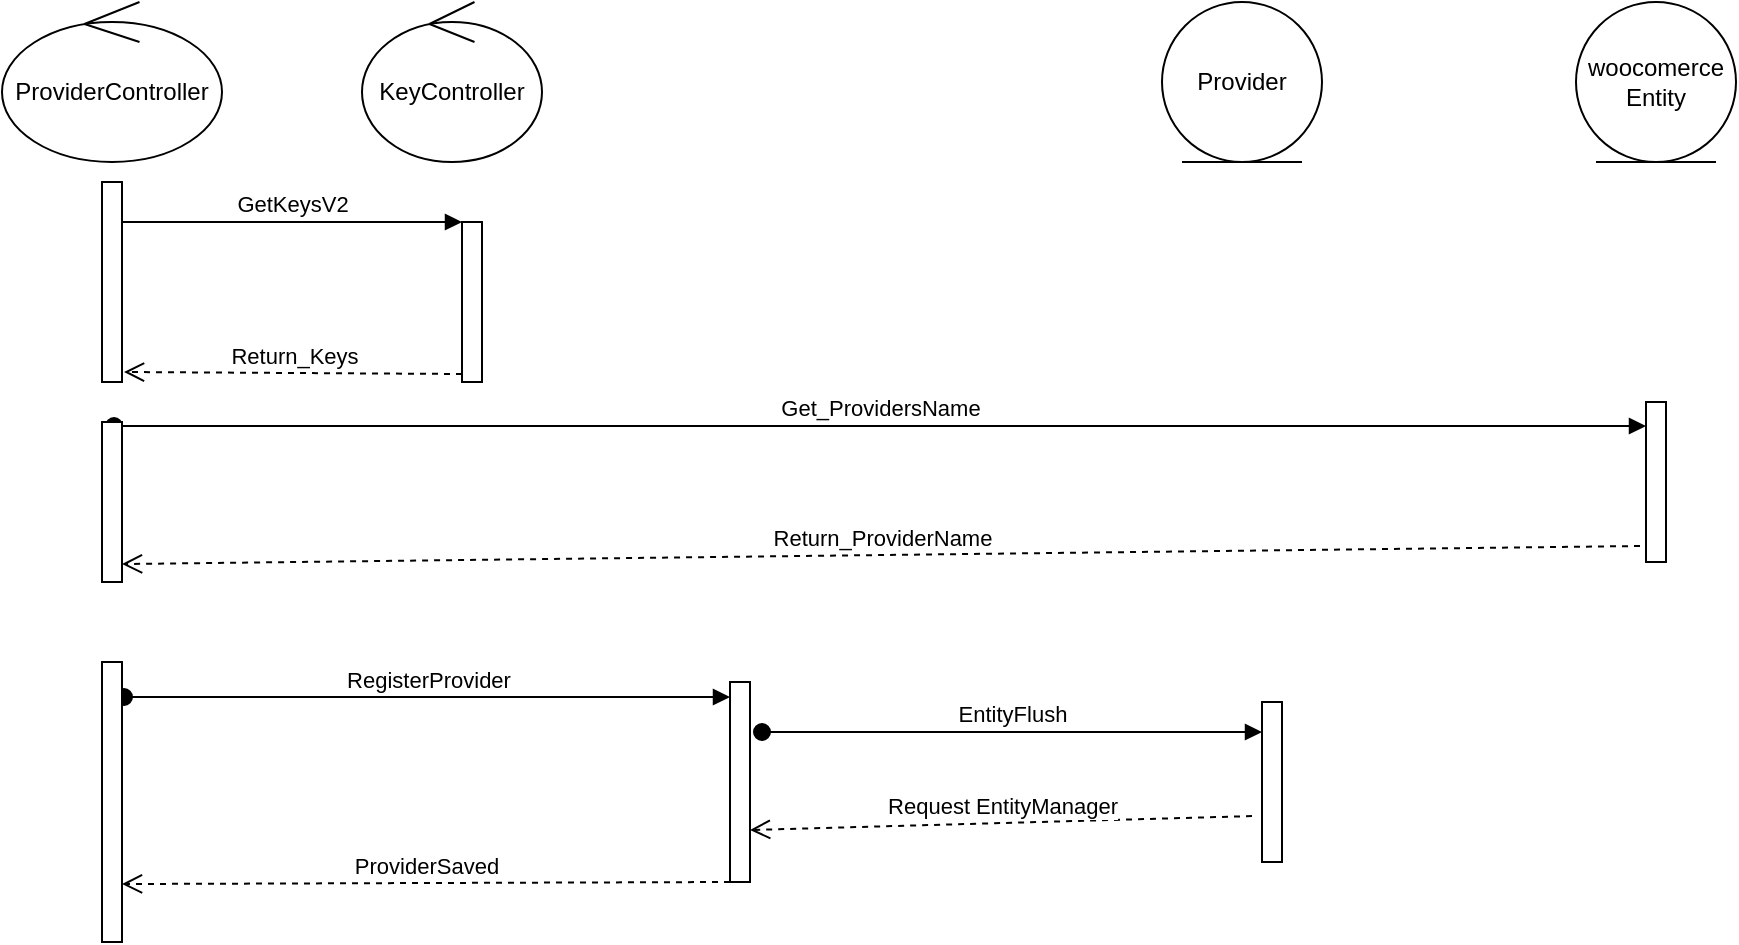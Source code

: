<mxfile>
    <diagram id="u7HuUBC3y9D_ZB9oSSP5" name="Página-1">
        <mxGraphModel dx="1172" dy="800" grid="1" gridSize="10" guides="1" tooltips="1" connect="1" arrows="1" fold="1" page="1" pageScale="1" pageWidth="827" pageHeight="1169" math="0" shadow="0">
            <root>
                <mxCell id="0"/>
                <mxCell id="1" parent="0"/>
                <mxCell id="2" value="ProviderController" style="ellipse;shape=umlControl;whiteSpace=wrap;html=1;" parent="1" vertex="1">
                    <mxGeometry x="40" y="40" width="110" height="80" as="geometry"/>
                </mxCell>
                <mxCell id="3" value="woocomerce Entity" style="ellipse;shape=umlEntity;whiteSpace=wrap;html=1;" parent="1" vertex="1">
                    <mxGeometry x="827" y="40" width="80" height="80" as="geometry"/>
                </mxCell>
                <mxCell id="4" value="KeyController" style="ellipse;shape=umlControl;whiteSpace=wrap;html=1;" parent="1" vertex="1">
                    <mxGeometry x="220" y="40" width="90" height="80" as="geometry"/>
                </mxCell>
                <mxCell id="5" value="" style="html=1;points=[];perimeter=orthogonalPerimeter;" parent="1" vertex="1">
                    <mxGeometry x="90" y="130" width="10" height="100" as="geometry"/>
                </mxCell>
                <mxCell id="6" value="" style="html=1;points=[];perimeter=orthogonalPerimeter;" parent="1" vertex="1">
                    <mxGeometry x="270" y="150" width="10" height="80" as="geometry"/>
                </mxCell>
                <mxCell id="7" value="GetKeysV2" style="html=1;verticalAlign=bottom;endArrow=block;entryX=0;entryY=0;" parent="1" source="5" target="6" edge="1">
                    <mxGeometry relative="1" as="geometry">
                        <mxPoint x="200" y="150" as="sourcePoint"/>
                    </mxGeometry>
                </mxCell>
                <mxCell id="8" value="Return_Keys" style="html=1;verticalAlign=bottom;endArrow=open;dashed=1;endSize=8;exitX=0;exitY=0.95;entryX=1.1;entryY=0.95;entryDx=0;entryDy=0;entryPerimeter=0;" parent="1" source="6" target="5" edge="1">
                    <mxGeometry relative="1" as="geometry">
                        <mxPoint x="200" y="226" as="targetPoint"/>
                    </mxGeometry>
                </mxCell>
                <mxCell id="9" value="" style="html=1;points=[];perimeter=orthogonalPerimeter;" parent="1" vertex="1">
                    <mxGeometry x="862" y="240" width="10" height="80" as="geometry"/>
                </mxCell>
                <mxCell id="10" value="Get_ProvidersName" style="html=1;verticalAlign=bottom;startArrow=oval;endArrow=block;startSize=8;exitX=0.6;exitY=0.025;exitDx=0;exitDy=0;exitPerimeter=0;" parent="1" source="11" target="9" edge="1">
                    <mxGeometry relative="1" as="geometry">
                        <mxPoint x="650" y="250" as="sourcePoint"/>
                    </mxGeometry>
                </mxCell>
                <mxCell id="11" value="" style="html=1;points=[];perimeter=orthogonalPerimeter;" parent="1" vertex="1">
                    <mxGeometry x="90" y="250" width="10" height="80" as="geometry"/>
                </mxCell>
                <mxCell id="12" value="Return_ProviderName" style="html=1;verticalAlign=bottom;endArrow=open;dashed=1;endSize=8;exitX=-0.3;exitY=0.9;exitDx=0;exitDy=0;exitPerimeter=0;entryX=1;entryY=0.888;entryDx=0;entryDy=0;entryPerimeter=0;" parent="1" source="9" target="11" edge="1">
                    <mxGeometry relative="1" as="geometry">
                        <mxPoint x="400" y="320" as="sourcePoint"/>
                        <mxPoint x="320" y="320" as="targetPoint"/>
                    </mxGeometry>
                </mxCell>
                <mxCell id="15" value="" style="html=1;points=[];perimeter=orthogonalPerimeter;" parent="1" vertex="1">
                    <mxGeometry x="404" y="380" width="10" height="100" as="geometry"/>
                </mxCell>
                <mxCell id="16" value="RegisterProvider" style="html=1;verticalAlign=bottom;startArrow=oval;endArrow=block;startSize=8;exitX=1.1;exitY=0.125;exitDx=0;exitDy=0;exitPerimeter=0;" parent="1" source="17" target="15" edge="1">
                    <mxGeometry relative="1" as="geometry">
                        <mxPoint x="344" y="380" as="sourcePoint"/>
                    </mxGeometry>
                </mxCell>
                <mxCell id="17" value="" style="html=1;points=[];perimeter=orthogonalPerimeter;" parent="1" vertex="1">
                    <mxGeometry x="90" y="370" width="10" height="140" as="geometry"/>
                </mxCell>
                <mxCell id="18" value="" style="html=1;points=[];perimeter=orthogonalPerimeter;" parent="1" vertex="1">
                    <mxGeometry x="670" y="390" width="10" height="80" as="geometry"/>
                </mxCell>
                <mxCell id="19" value="EntityFlush" style="html=1;verticalAlign=bottom;startArrow=oval;endArrow=block;startSize=8;exitX=1.6;exitY=0.25;exitDx=0;exitDy=0;exitPerimeter=0;" parent="1" source="15" target="18" edge="1">
                    <mxGeometry relative="1" as="geometry">
                        <mxPoint x="520" y="390" as="sourcePoint"/>
                    </mxGeometry>
                </mxCell>
                <mxCell id="20" value="Request EntityManager" style="html=1;verticalAlign=bottom;endArrow=open;dashed=1;endSize=8;exitX=-0.5;exitY=0.713;exitDx=0;exitDy=0;exitPerimeter=0;entryX=1;entryY=0.74;entryDx=0;entryDy=0;entryPerimeter=0;" parent="1" source="18" target="15" edge="1">
                    <mxGeometry relative="1" as="geometry">
                        <mxPoint x="571" y="450" as="sourcePoint"/>
                        <mxPoint x="491" y="450" as="targetPoint"/>
                    </mxGeometry>
                </mxCell>
                <mxCell id="21" value="ProviderSaved" style="html=1;verticalAlign=bottom;endArrow=open;dashed=1;endSize=8;entryX=1;entryY=0.793;entryDx=0;entryDy=0;entryPerimeter=0;" parent="1" source="15" target="17" edge="1">
                    <mxGeometry x="-0.001" relative="1" as="geometry">
                        <mxPoint x="380" y="460" as="sourcePoint"/>
                        <mxPoint x="300" y="460" as="targetPoint"/>
                        <mxPoint as="offset"/>
                    </mxGeometry>
                </mxCell>
                <mxCell id="28" value="Provider" style="ellipse;shape=umlEntity;whiteSpace=wrap;html=1;" parent="1" vertex="1">
                    <mxGeometry x="620" y="40" width="80" height="80" as="geometry"/>
                </mxCell>
            </root>
        </mxGraphModel>
    </diagram>
</mxfile>